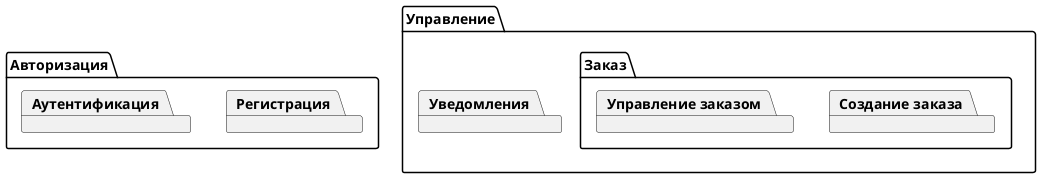 @startuml

package "Авторизация" {
    package "Регистрация"

    package "Аутентификация"
}

package "Управление" {
    package "Заказ" {
        package "Создание заказа"

        package "Управление заказом"
    }

    
    package "Уведомления"
    
}

package "Уведомления"

@enduml